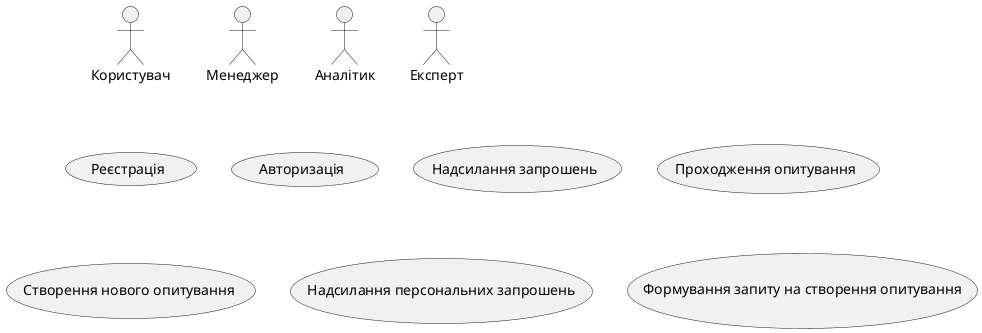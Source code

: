 @startuml

    actor "Користувач" as User

    actor "Менеджер" as Manager
    actor "Аналітик" as Analyst
    actor "Експерт" as Expert
    
    usecase "Реєстрація" as SE_11
    usecase "Авторизація" as SE_16
    usecase "Надсилання запрошень" as SE_13
    usecase "Проходження опитування" as SE_15
    usecase "Створення нового опитування" as SE_12
    usecase "Надсилання персональних запрошень" as SE_14
    usecase "Формування запиту на створення опитування" as SE_17

@enduml
